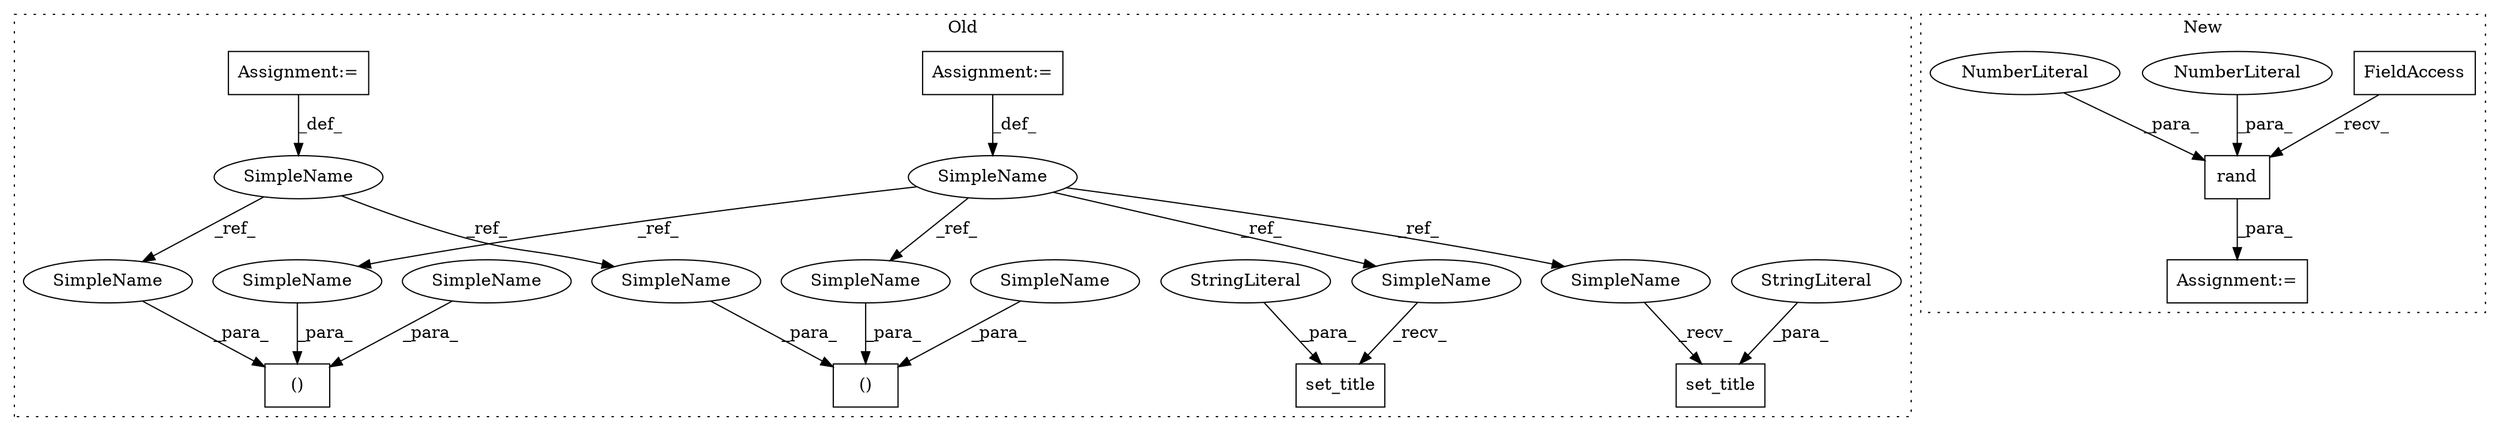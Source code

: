 digraph G {
subgraph cluster0 {
1 [label="set_title" a="32" s="572,601" l="10,1" shape="box"];
6 [label="SimpleName" a="42" s="188" l="2" shape="ellipse"];
7 [label="()" a="106" s="643" l="35" shape="box"];
8 [label="()" a="106" s="474" l="35" shape="box"];
9 [label="SimpleName" a="42" s="152" l="3" shape="ellipse"];
10 [label="set_title" a="32" s="800,828" l="10,1" shape="box"];
11 [label="StringLiteral" a="45" s="810" l="18" shape="ellipse"];
13 [label="StringLiteral" a="45" s="582" l="19" shape="ellipse"];
14 [label="Assignment:=" a="7" s="188" l="2" shape="box"];
15 [label="Assignment:=" a="7" s="152" l="3" shape="box"];
16 [label="SimpleName" a="42" s="674" l="4" shape="ellipse"];
17 [label="SimpleName" a="42" s="505" l="4" shape="ellipse"];
18 [label="SimpleName" a="42" s="643" l="3" shape="ellipse"];
19 [label="SimpleName" a="42" s="474" l="3" shape="ellipse"];
20 [label="SimpleName" a="42" s="490" l="2" shape="ellipse"];
21 [label="SimpleName" a="42" s="659" l="2" shape="ellipse"];
22 [label="SimpleName" a="42" s="569" l="2" shape="ellipse"];
23 [label="SimpleName" a="42" s="797" l="2" shape="ellipse"];
label = "Old";
style="dotted";
}
subgraph cluster1 {
2 [label="rand" a="32" s="269,277" l="5,1" shape="box"];
3 [label="NumberLiteral" a="34" s="276" l="1" shape="ellipse"];
4 [label="NumberLiteral" a="34" s="274" l="1" shape="ellipse"];
5 [label="FieldAccess" a="22" s="256" l="12" shape="box"];
12 [label="Assignment:=" a="7" s="255" l="1" shape="box"];
label = "New";
style="dotted";
}
2 -> 12 [label="_para_"];
3 -> 2 [label="_para_"];
4 -> 2 [label="_para_"];
5 -> 2 [label="_recv_"];
6 -> 20 [label="_ref_"];
6 -> 22 [label="_ref_"];
6 -> 21 [label="_ref_"];
6 -> 23 [label="_ref_"];
9 -> 18 [label="_ref_"];
9 -> 19 [label="_ref_"];
11 -> 10 [label="_para_"];
13 -> 1 [label="_para_"];
14 -> 6 [label="_def_"];
15 -> 9 [label="_def_"];
16 -> 7 [label="_para_"];
17 -> 8 [label="_para_"];
18 -> 7 [label="_para_"];
19 -> 8 [label="_para_"];
20 -> 8 [label="_para_"];
21 -> 7 [label="_para_"];
22 -> 1 [label="_recv_"];
23 -> 10 [label="_recv_"];
}